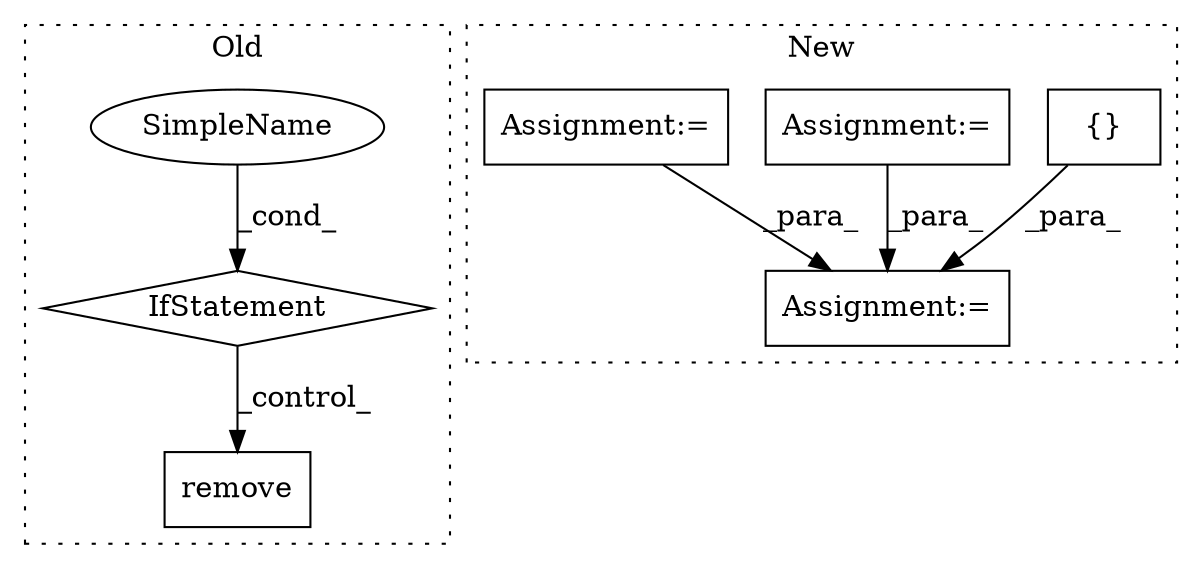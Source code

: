 digraph G {
subgraph cluster0 {
1 [label="remove" a="32" s="2855,2875" l="7,1" shape="box"];
4 [label="IfStatement" a="25" s="2818,2842" l="4,2" shape="diamond"];
5 [label="SimpleName" a="42" s="" l="" shape="ellipse"];
label = "Old";
style="dotted";
}
subgraph cluster1 {
2 [label="{}" a="4" s="1158" l="2" shape="box"];
3 [label="Assignment:=" a="7" s="1112" l="1" shape="box"];
6 [label="Assignment:=" a="7" s="969" l="1" shape="box"];
7 [label="Assignment:=" a="7" s="839" l="7" shape="box"];
label = "New";
style="dotted";
}
2 -> 3 [label="_para_"];
4 -> 1 [label="_control_"];
5 -> 4 [label="_cond_"];
6 -> 3 [label="_para_"];
7 -> 3 [label="_para_"];
}
